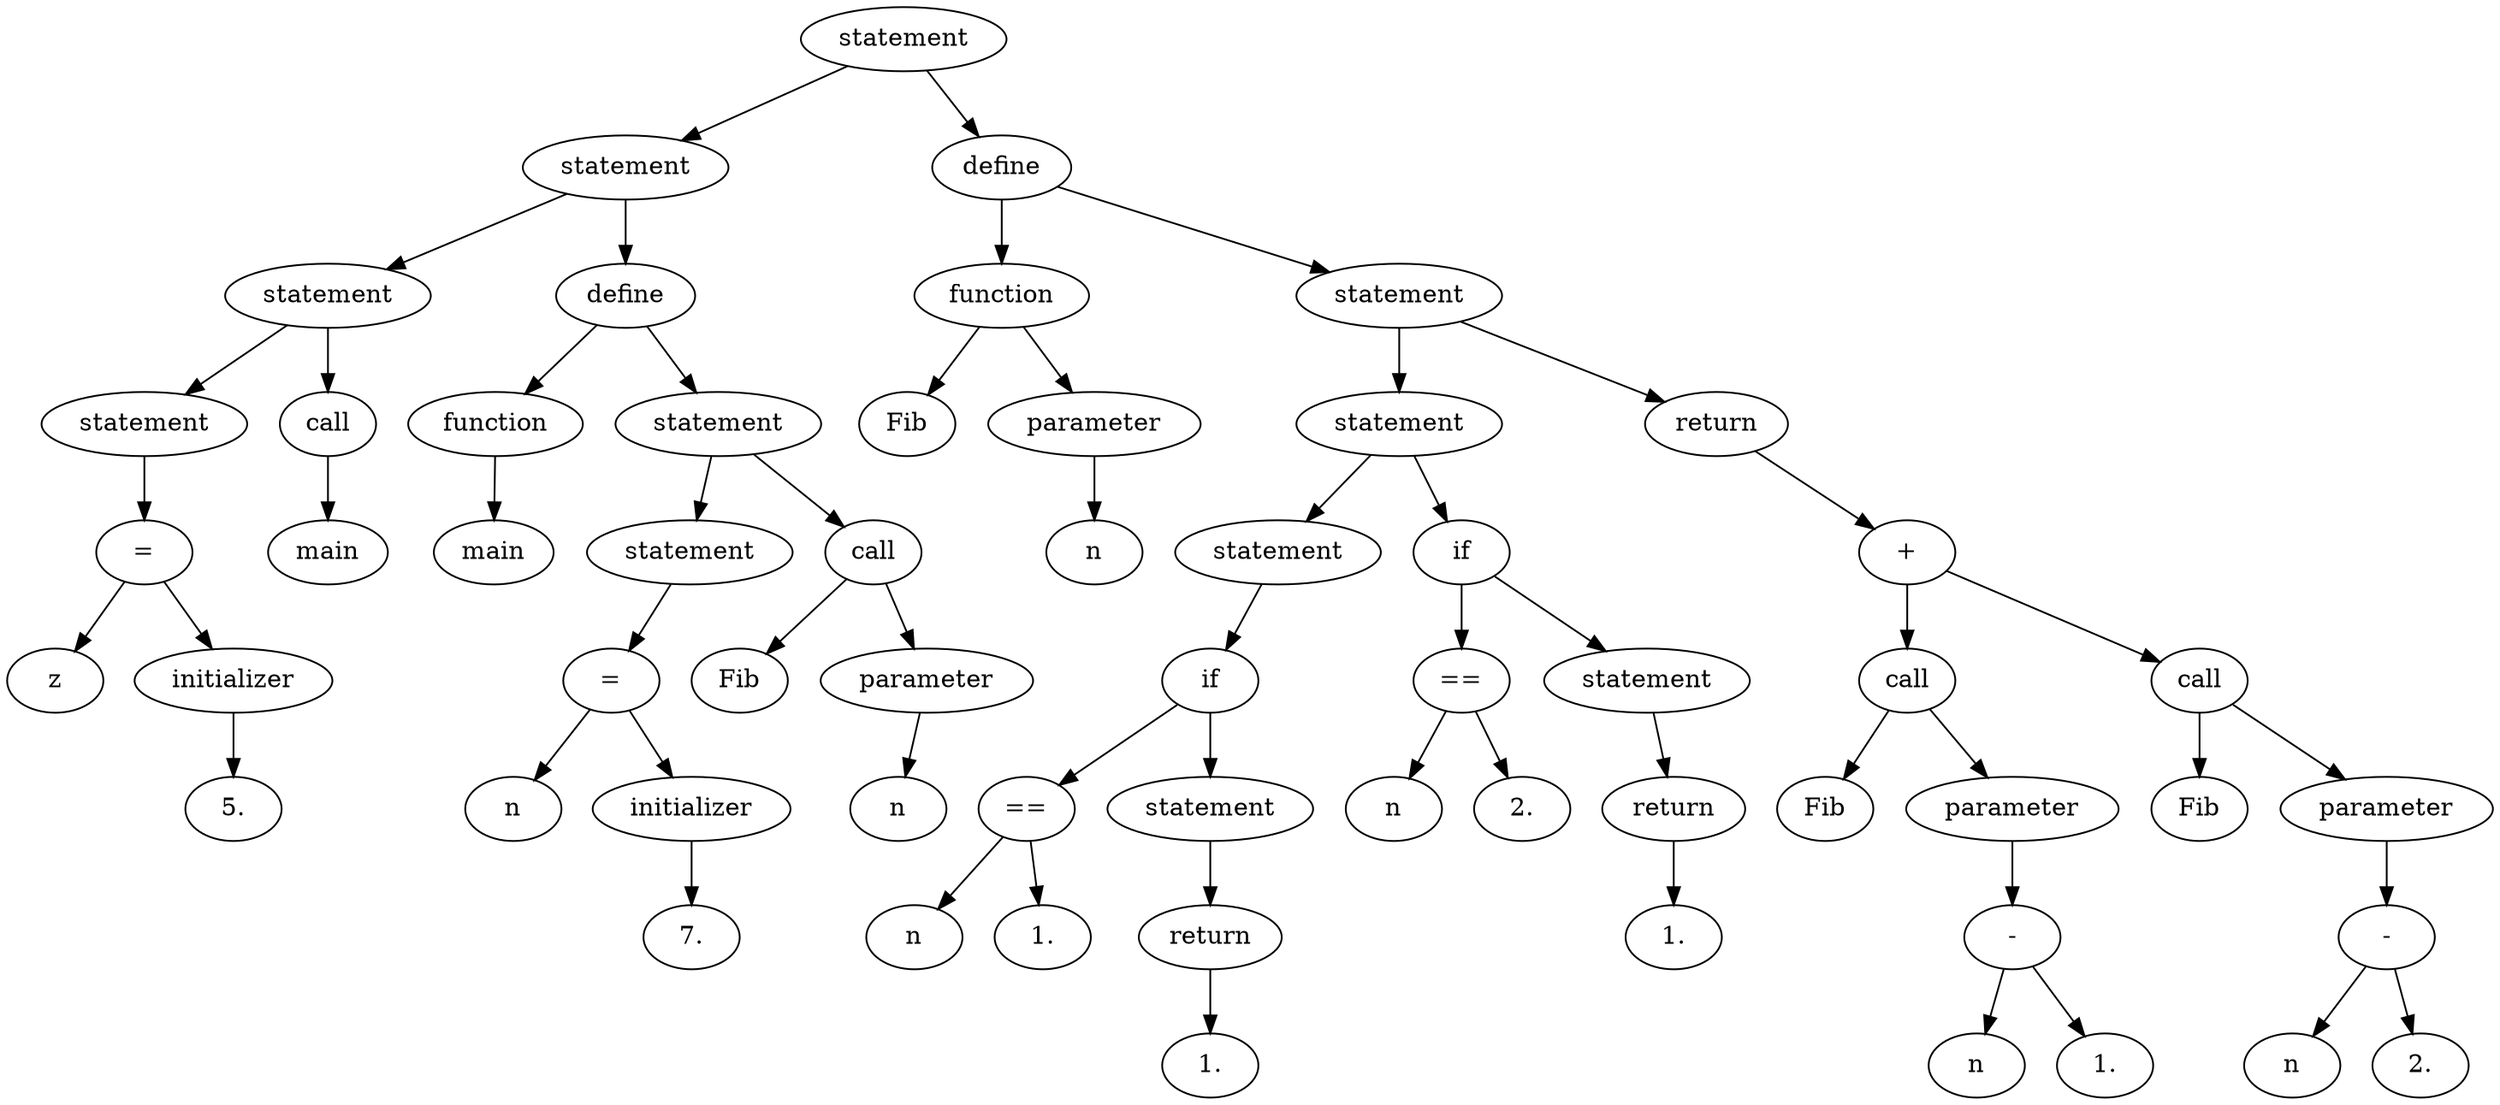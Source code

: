 digraph G {
A007E7258 [label = "statement"];
A007E7258 -> A007E27E8;
A007E7258 -> A007E7678;
A007E27E8 [label = "statement"];
A007E27E8 -> A007E0568;
A007E27E8 -> A007E70F0;
A007E0568 [label = "statement"];
A007E0568 -> A007E04C0;
A007E0568 -> A007E27D0;
A007E04C0 [label = "statement"];
A007E04C0 -> A007E0550;
A007E0550 [label = "="];
A007E0550 -> A007E04F0;
A007E0550 -> A007E0520;
A007E04F0 [label = "z"];
A007E0520 [label = "initializer"];
A007E0520 -> A007E0508;
A007E0508 [label = "5."];
A007E27D0 [label = "call"];
A007E27D0 -> A007E0598;
A007E0598 [label = "main"];
A007E70F0 [label = "define"];
A007E70F0 -> A007E71F8;
A007E70F0 -> A007E71B0;
A007E71F8 [label = "function"];
A007E71F8 -> A007E2818;
A007E2818 [label = "main"];
A007E71B0 [label = "statement"];
A007E71B0 -> A007E2830;
A007E71B0 -> A007E7228;
A007E2830 [label = "statement"];
A007E2830 -> A007E70C0;
A007E70C0 [label = "="];
A007E70C0 -> A007E2860;
A007E70C0 -> A007E71C8;
A007E2860 [label = "n"];
A007E71C8 [label = "initializer"];
A007E71C8 -> A007E7120;
A007E7120 [label = "7."];
A007E7228 [label = "call"];
A007E7228 -> A007E70D8;
A007E7228 -> A007E7270;
A007E70D8 [label = "Fib"];
A007E7270 [label = "parameter"];
A007E7270 -> A007E71E0;
A007E71E0 [label = "n"];
A007E7678 [label = "define"];
A007E7678 -> A007E7600;
A007E7678 -> A007E74C8;
A007E7600 [label = "function"];
A007E7600 -> A007E7108;
A007E7600 -> A007E7150;
A007E7108 [label = "Fib"];
A007E7150 [label = "parameter"];
A007E7150 -> A007E7168;
A007E7168 [label = "n"];
A007E74C8 [label = "statement"];
A007E74C8 -> A007E72D0;
A007E74C8 -> A007E7630;
A007E72D0 [label = "statement"];
A007E72D0 -> A007E7570;
A007E72D0 -> A007E7588;
A007E7570 [label = "statement"];
A007E7570 -> A007E7480;
A007E7480 [label = "if"];
A007E7480 -> A007E7510;
A007E7480 -> A007E7558;
A007E7510 [label = "=="];
A007E7510 -> A007E74F8;
A007E7510 -> A007E7540;
A007E74F8 [label = "n"];
A007E7540 [label = "1."];
A007E7558 [label = "statement"];
A007E7558 -> A007E7408;
A007E7408 [label = "return"];
A007E7408 -> A007E7468;
A007E7468 [label = "1."];
A007E7588 [label = "if"];
A007E7588 -> A007E72E8;
A007E7588 -> A007E74B0;
A007E72E8 [label = "=="];
A007E72E8 -> A007E75A0;
A007E72E8 -> A007E72B8;
A007E75A0 [label = "n"];
A007E72B8 [label = "2."];
A007E74B0 [label = "statement"];
A007E74B0 -> A007E7360;
A007E7360 [label = "return"];
A007E7360 -> A007E7438;
A007E7438 [label = "1."];
A007E7630 [label = "return"];
A007E7630 -> A007E75E8;
A007E75E8 [label = "+"];
A007E75E8 -> A007E73A8;
A007E75E8 -> A007E7660;
A007E73A8 [label = "call"];
A007E73A8 -> A007E74E0;
A007E73A8 -> A007E7300;
A007E74E0 [label = "Fib"];
A007E7300 [label = "parameter"];
A007E7300 -> A007E7390;
A007E7390 [label = "-"];
A007E7390 -> A007E7330;
A007E7390 -> A007E7378;
A007E7330 [label = "n"];
A007E7378 [label = "1."];
A007E7660 [label = "call"];
A007E7660 -> A007E73C0;
A007E7660 -> A007E73D8;
A007E73C0 [label = "Fib"];
A007E73D8 [label = "parameter"];
A007E73D8 -> A007E75D0;
A007E75D0 [label = "-"];
A007E75D0 -> A007E7618;
A007E75D0 -> A007E75B8;
A007E7618 [label = "n"];
A007E75B8 [label = "2."];
}
